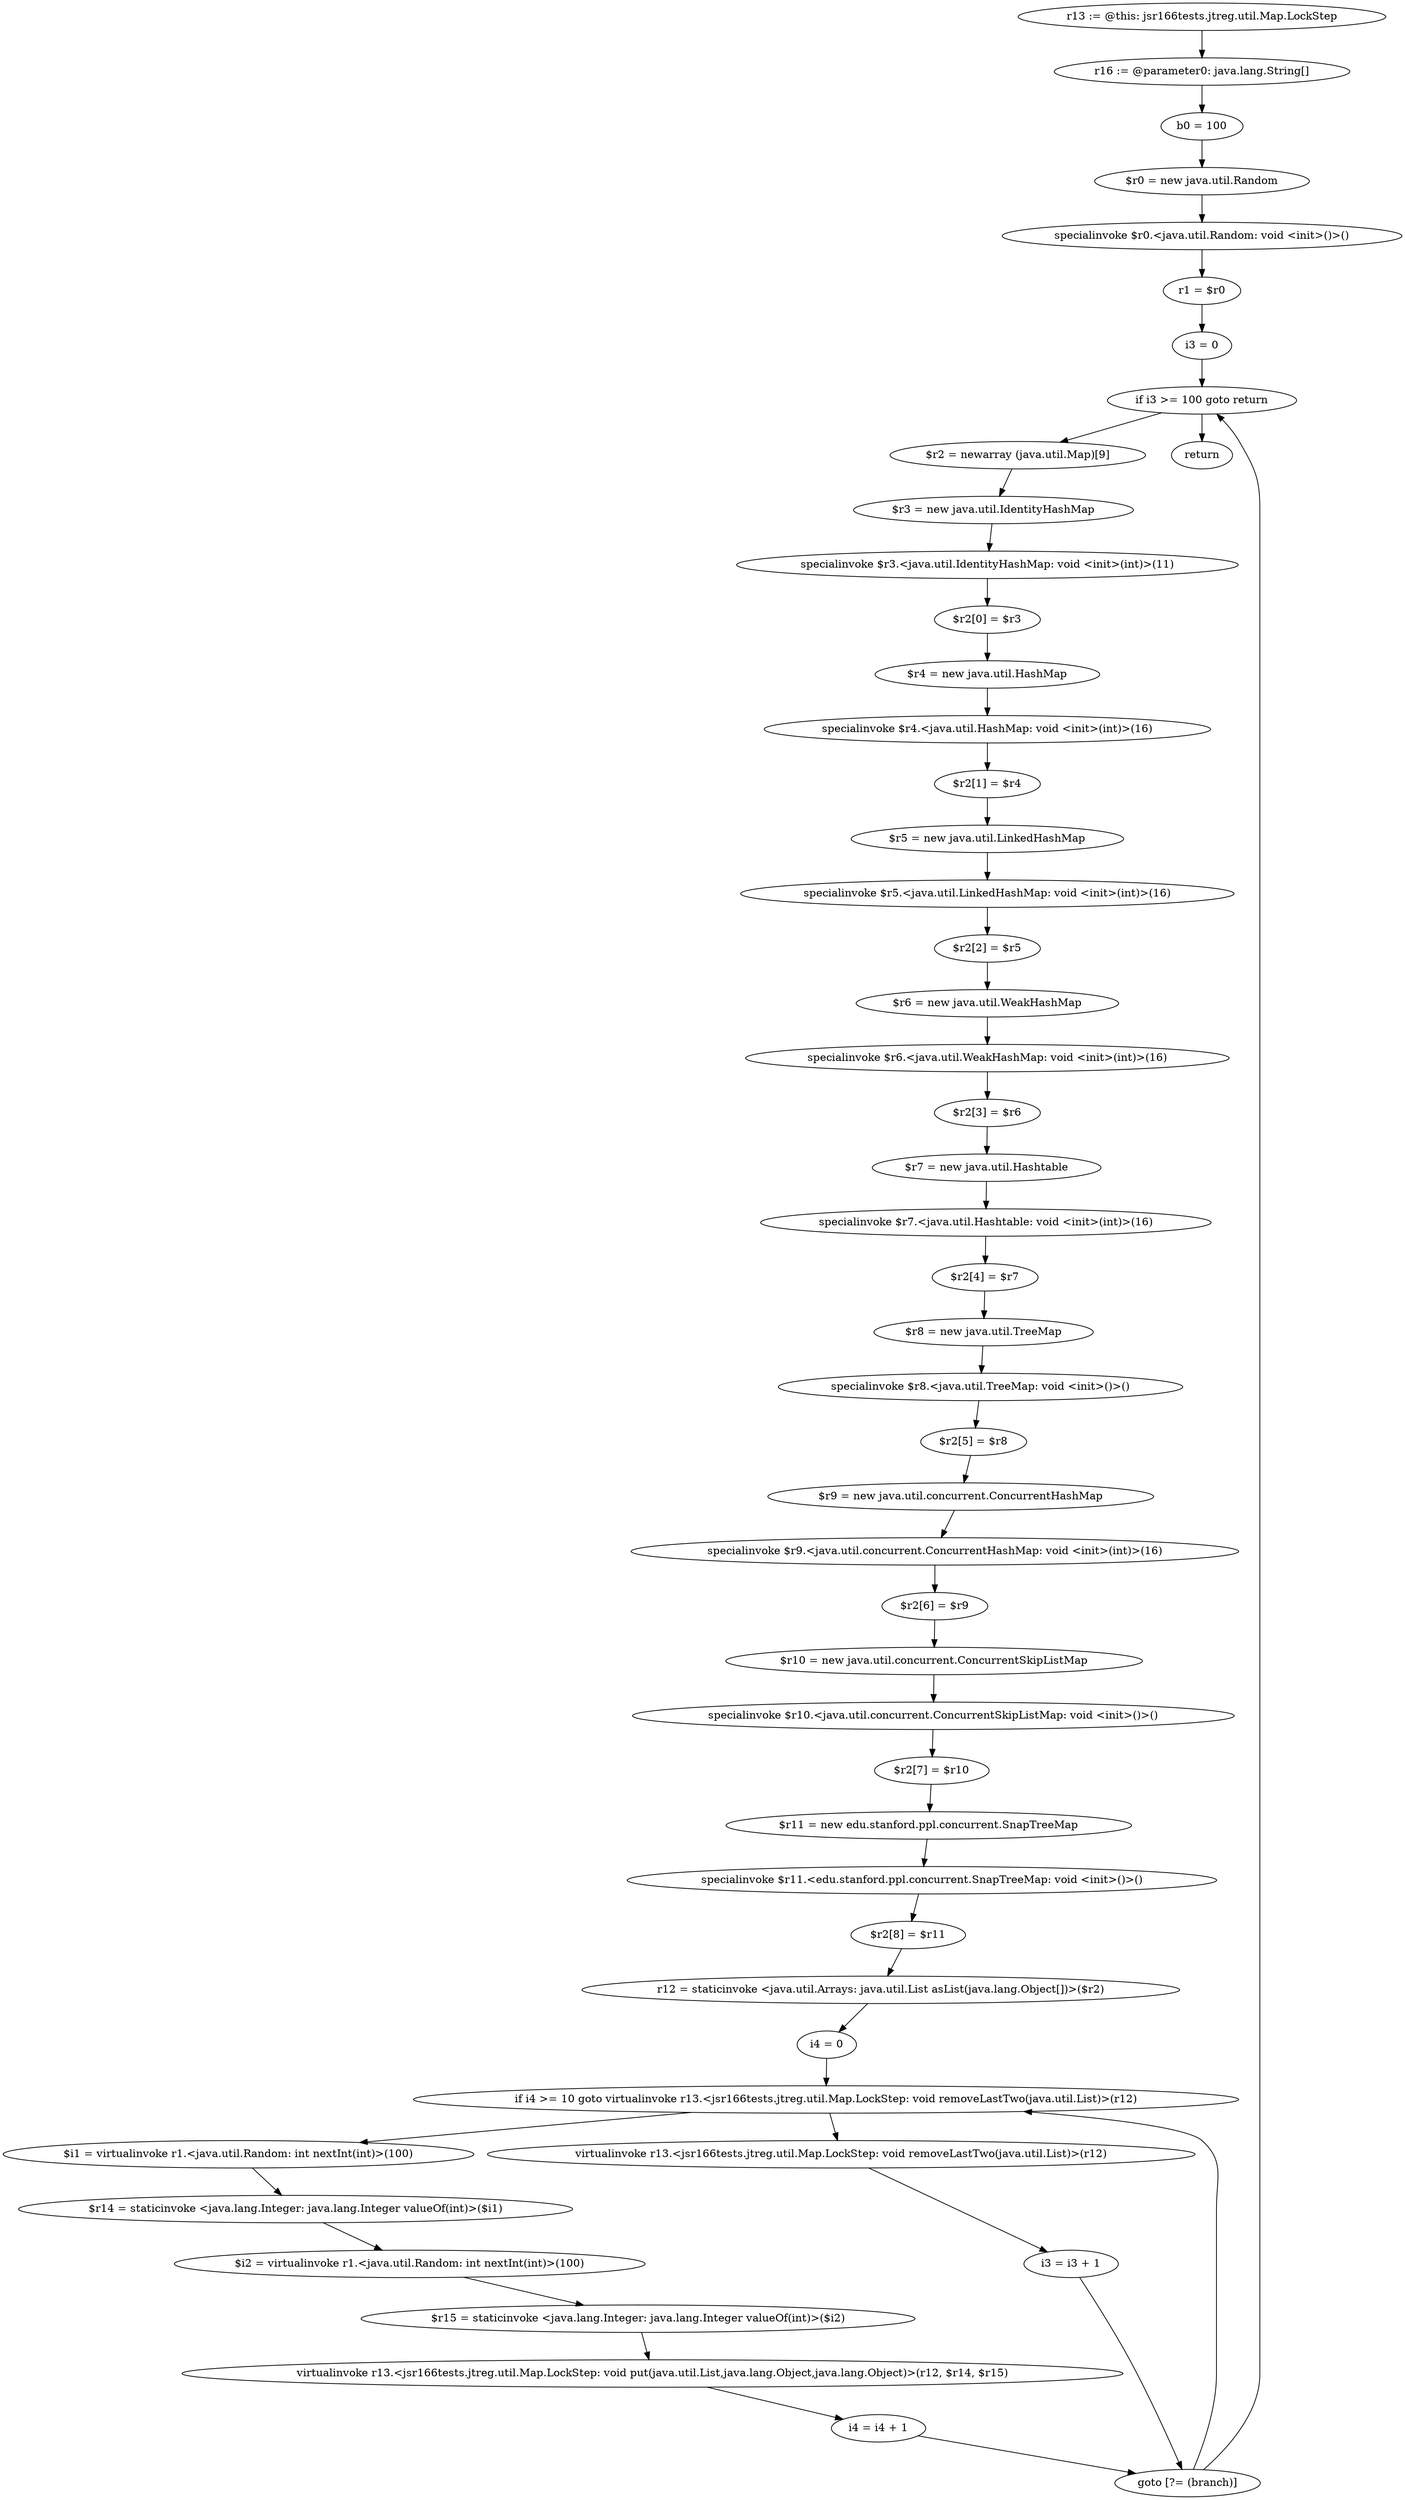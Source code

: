 digraph "unitGraph" {
    "r13 := @this: jsr166tests.jtreg.util.Map.LockStep"
    "r16 := @parameter0: java.lang.String[]"
    "b0 = 100"
    "$r0 = new java.util.Random"
    "specialinvoke $r0.<java.util.Random: void <init>()>()"
    "r1 = $r0"
    "i3 = 0"
    "if i3 >= 100 goto return"
    "$r2 = newarray (java.util.Map)[9]"
    "$r3 = new java.util.IdentityHashMap"
    "specialinvoke $r3.<java.util.IdentityHashMap: void <init>(int)>(11)"
    "$r2[0] = $r3"
    "$r4 = new java.util.HashMap"
    "specialinvoke $r4.<java.util.HashMap: void <init>(int)>(16)"
    "$r2[1] = $r4"
    "$r5 = new java.util.LinkedHashMap"
    "specialinvoke $r5.<java.util.LinkedHashMap: void <init>(int)>(16)"
    "$r2[2] = $r5"
    "$r6 = new java.util.WeakHashMap"
    "specialinvoke $r6.<java.util.WeakHashMap: void <init>(int)>(16)"
    "$r2[3] = $r6"
    "$r7 = new java.util.Hashtable"
    "specialinvoke $r7.<java.util.Hashtable: void <init>(int)>(16)"
    "$r2[4] = $r7"
    "$r8 = new java.util.TreeMap"
    "specialinvoke $r8.<java.util.TreeMap: void <init>()>()"
    "$r2[5] = $r8"
    "$r9 = new java.util.concurrent.ConcurrentHashMap"
    "specialinvoke $r9.<java.util.concurrent.ConcurrentHashMap: void <init>(int)>(16)"
    "$r2[6] = $r9"
    "$r10 = new java.util.concurrent.ConcurrentSkipListMap"
    "specialinvoke $r10.<java.util.concurrent.ConcurrentSkipListMap: void <init>()>()"
    "$r2[7] = $r10"
    "$r11 = new edu.stanford.ppl.concurrent.SnapTreeMap"
    "specialinvoke $r11.<edu.stanford.ppl.concurrent.SnapTreeMap: void <init>()>()"
    "$r2[8] = $r11"
    "r12 = staticinvoke <java.util.Arrays: java.util.List asList(java.lang.Object[])>($r2)"
    "i4 = 0"
    "if i4 >= 10 goto virtualinvoke r13.<jsr166tests.jtreg.util.Map.LockStep: void removeLastTwo(java.util.List)>(r12)"
    "$i1 = virtualinvoke r1.<java.util.Random: int nextInt(int)>(100)"
    "$r14 = staticinvoke <java.lang.Integer: java.lang.Integer valueOf(int)>($i1)"
    "$i2 = virtualinvoke r1.<java.util.Random: int nextInt(int)>(100)"
    "$r15 = staticinvoke <java.lang.Integer: java.lang.Integer valueOf(int)>($i2)"
    "virtualinvoke r13.<jsr166tests.jtreg.util.Map.LockStep: void put(java.util.List,java.lang.Object,java.lang.Object)>(r12, $r14, $r15)"
    "i4 = i4 + 1"
    "goto [?= (branch)]"
    "virtualinvoke r13.<jsr166tests.jtreg.util.Map.LockStep: void removeLastTwo(java.util.List)>(r12)"
    "i3 = i3 + 1"
    "return"
    "r13 := @this: jsr166tests.jtreg.util.Map.LockStep"->"r16 := @parameter0: java.lang.String[]";
    "r16 := @parameter0: java.lang.String[]"->"b0 = 100";
    "b0 = 100"->"$r0 = new java.util.Random";
    "$r0 = new java.util.Random"->"specialinvoke $r0.<java.util.Random: void <init>()>()";
    "specialinvoke $r0.<java.util.Random: void <init>()>()"->"r1 = $r0";
    "r1 = $r0"->"i3 = 0";
    "i3 = 0"->"if i3 >= 100 goto return";
    "if i3 >= 100 goto return"->"$r2 = newarray (java.util.Map)[9]";
    "if i3 >= 100 goto return"->"return";
    "$r2 = newarray (java.util.Map)[9]"->"$r3 = new java.util.IdentityHashMap";
    "$r3 = new java.util.IdentityHashMap"->"specialinvoke $r3.<java.util.IdentityHashMap: void <init>(int)>(11)";
    "specialinvoke $r3.<java.util.IdentityHashMap: void <init>(int)>(11)"->"$r2[0] = $r3";
    "$r2[0] = $r3"->"$r4 = new java.util.HashMap";
    "$r4 = new java.util.HashMap"->"specialinvoke $r4.<java.util.HashMap: void <init>(int)>(16)";
    "specialinvoke $r4.<java.util.HashMap: void <init>(int)>(16)"->"$r2[1] = $r4";
    "$r2[1] = $r4"->"$r5 = new java.util.LinkedHashMap";
    "$r5 = new java.util.LinkedHashMap"->"specialinvoke $r5.<java.util.LinkedHashMap: void <init>(int)>(16)";
    "specialinvoke $r5.<java.util.LinkedHashMap: void <init>(int)>(16)"->"$r2[2] = $r5";
    "$r2[2] = $r5"->"$r6 = new java.util.WeakHashMap";
    "$r6 = new java.util.WeakHashMap"->"specialinvoke $r6.<java.util.WeakHashMap: void <init>(int)>(16)";
    "specialinvoke $r6.<java.util.WeakHashMap: void <init>(int)>(16)"->"$r2[3] = $r6";
    "$r2[3] = $r6"->"$r7 = new java.util.Hashtable";
    "$r7 = new java.util.Hashtable"->"specialinvoke $r7.<java.util.Hashtable: void <init>(int)>(16)";
    "specialinvoke $r7.<java.util.Hashtable: void <init>(int)>(16)"->"$r2[4] = $r7";
    "$r2[4] = $r7"->"$r8 = new java.util.TreeMap";
    "$r8 = new java.util.TreeMap"->"specialinvoke $r8.<java.util.TreeMap: void <init>()>()";
    "specialinvoke $r8.<java.util.TreeMap: void <init>()>()"->"$r2[5] = $r8";
    "$r2[5] = $r8"->"$r9 = new java.util.concurrent.ConcurrentHashMap";
    "$r9 = new java.util.concurrent.ConcurrentHashMap"->"specialinvoke $r9.<java.util.concurrent.ConcurrentHashMap: void <init>(int)>(16)";
    "specialinvoke $r9.<java.util.concurrent.ConcurrentHashMap: void <init>(int)>(16)"->"$r2[6] = $r9";
    "$r2[6] = $r9"->"$r10 = new java.util.concurrent.ConcurrentSkipListMap";
    "$r10 = new java.util.concurrent.ConcurrentSkipListMap"->"specialinvoke $r10.<java.util.concurrent.ConcurrentSkipListMap: void <init>()>()";
    "specialinvoke $r10.<java.util.concurrent.ConcurrentSkipListMap: void <init>()>()"->"$r2[7] = $r10";
    "$r2[7] = $r10"->"$r11 = new edu.stanford.ppl.concurrent.SnapTreeMap";
    "$r11 = new edu.stanford.ppl.concurrent.SnapTreeMap"->"specialinvoke $r11.<edu.stanford.ppl.concurrent.SnapTreeMap: void <init>()>()";
    "specialinvoke $r11.<edu.stanford.ppl.concurrent.SnapTreeMap: void <init>()>()"->"$r2[8] = $r11";
    "$r2[8] = $r11"->"r12 = staticinvoke <java.util.Arrays: java.util.List asList(java.lang.Object[])>($r2)";
    "r12 = staticinvoke <java.util.Arrays: java.util.List asList(java.lang.Object[])>($r2)"->"i4 = 0";
    "i4 = 0"->"if i4 >= 10 goto virtualinvoke r13.<jsr166tests.jtreg.util.Map.LockStep: void removeLastTwo(java.util.List)>(r12)";
    "if i4 >= 10 goto virtualinvoke r13.<jsr166tests.jtreg.util.Map.LockStep: void removeLastTwo(java.util.List)>(r12)"->"$i1 = virtualinvoke r1.<java.util.Random: int nextInt(int)>(100)";
    "if i4 >= 10 goto virtualinvoke r13.<jsr166tests.jtreg.util.Map.LockStep: void removeLastTwo(java.util.List)>(r12)"->"virtualinvoke r13.<jsr166tests.jtreg.util.Map.LockStep: void removeLastTwo(java.util.List)>(r12)";
    "$i1 = virtualinvoke r1.<java.util.Random: int nextInt(int)>(100)"->"$r14 = staticinvoke <java.lang.Integer: java.lang.Integer valueOf(int)>($i1)";
    "$r14 = staticinvoke <java.lang.Integer: java.lang.Integer valueOf(int)>($i1)"->"$i2 = virtualinvoke r1.<java.util.Random: int nextInt(int)>(100)";
    "$i2 = virtualinvoke r1.<java.util.Random: int nextInt(int)>(100)"->"$r15 = staticinvoke <java.lang.Integer: java.lang.Integer valueOf(int)>($i2)";
    "$r15 = staticinvoke <java.lang.Integer: java.lang.Integer valueOf(int)>($i2)"->"virtualinvoke r13.<jsr166tests.jtreg.util.Map.LockStep: void put(java.util.List,java.lang.Object,java.lang.Object)>(r12, $r14, $r15)";
    "virtualinvoke r13.<jsr166tests.jtreg.util.Map.LockStep: void put(java.util.List,java.lang.Object,java.lang.Object)>(r12, $r14, $r15)"->"i4 = i4 + 1";
    "i4 = i4 + 1"->"goto [?= (branch)]";
    "goto [?= (branch)]"->"if i4 >= 10 goto virtualinvoke r13.<jsr166tests.jtreg.util.Map.LockStep: void removeLastTwo(java.util.List)>(r12)";
    "virtualinvoke r13.<jsr166tests.jtreg.util.Map.LockStep: void removeLastTwo(java.util.List)>(r12)"->"i3 = i3 + 1";
    "i3 = i3 + 1"->"goto [?= (branch)]";
    "goto [?= (branch)]"->"if i3 >= 100 goto return";
}
